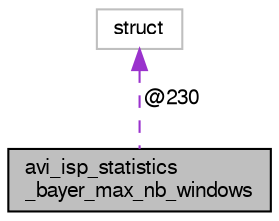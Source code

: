 digraph "avi_isp_statistics_bayer_max_nb_windows"
{
  edge [fontname="FreeSans",fontsize="10",labelfontname="FreeSans",labelfontsize="10"];
  node [fontname="FreeSans",fontsize="10",shape=record];
  Node1 [label="avi_isp_statistics\l_bayer_max_nb_windows",height=0.2,width=0.4,color="black", fillcolor="grey75", style="filled", fontcolor="black"];
  Node2 -> Node1 [dir="back",color="darkorchid3",fontsize="10",style="dashed",label=" @230" ,fontname="FreeSans"];
  Node2 [label="struct",height=0.2,width=0.4,color="grey75", fillcolor="white", style="filled"];
}
